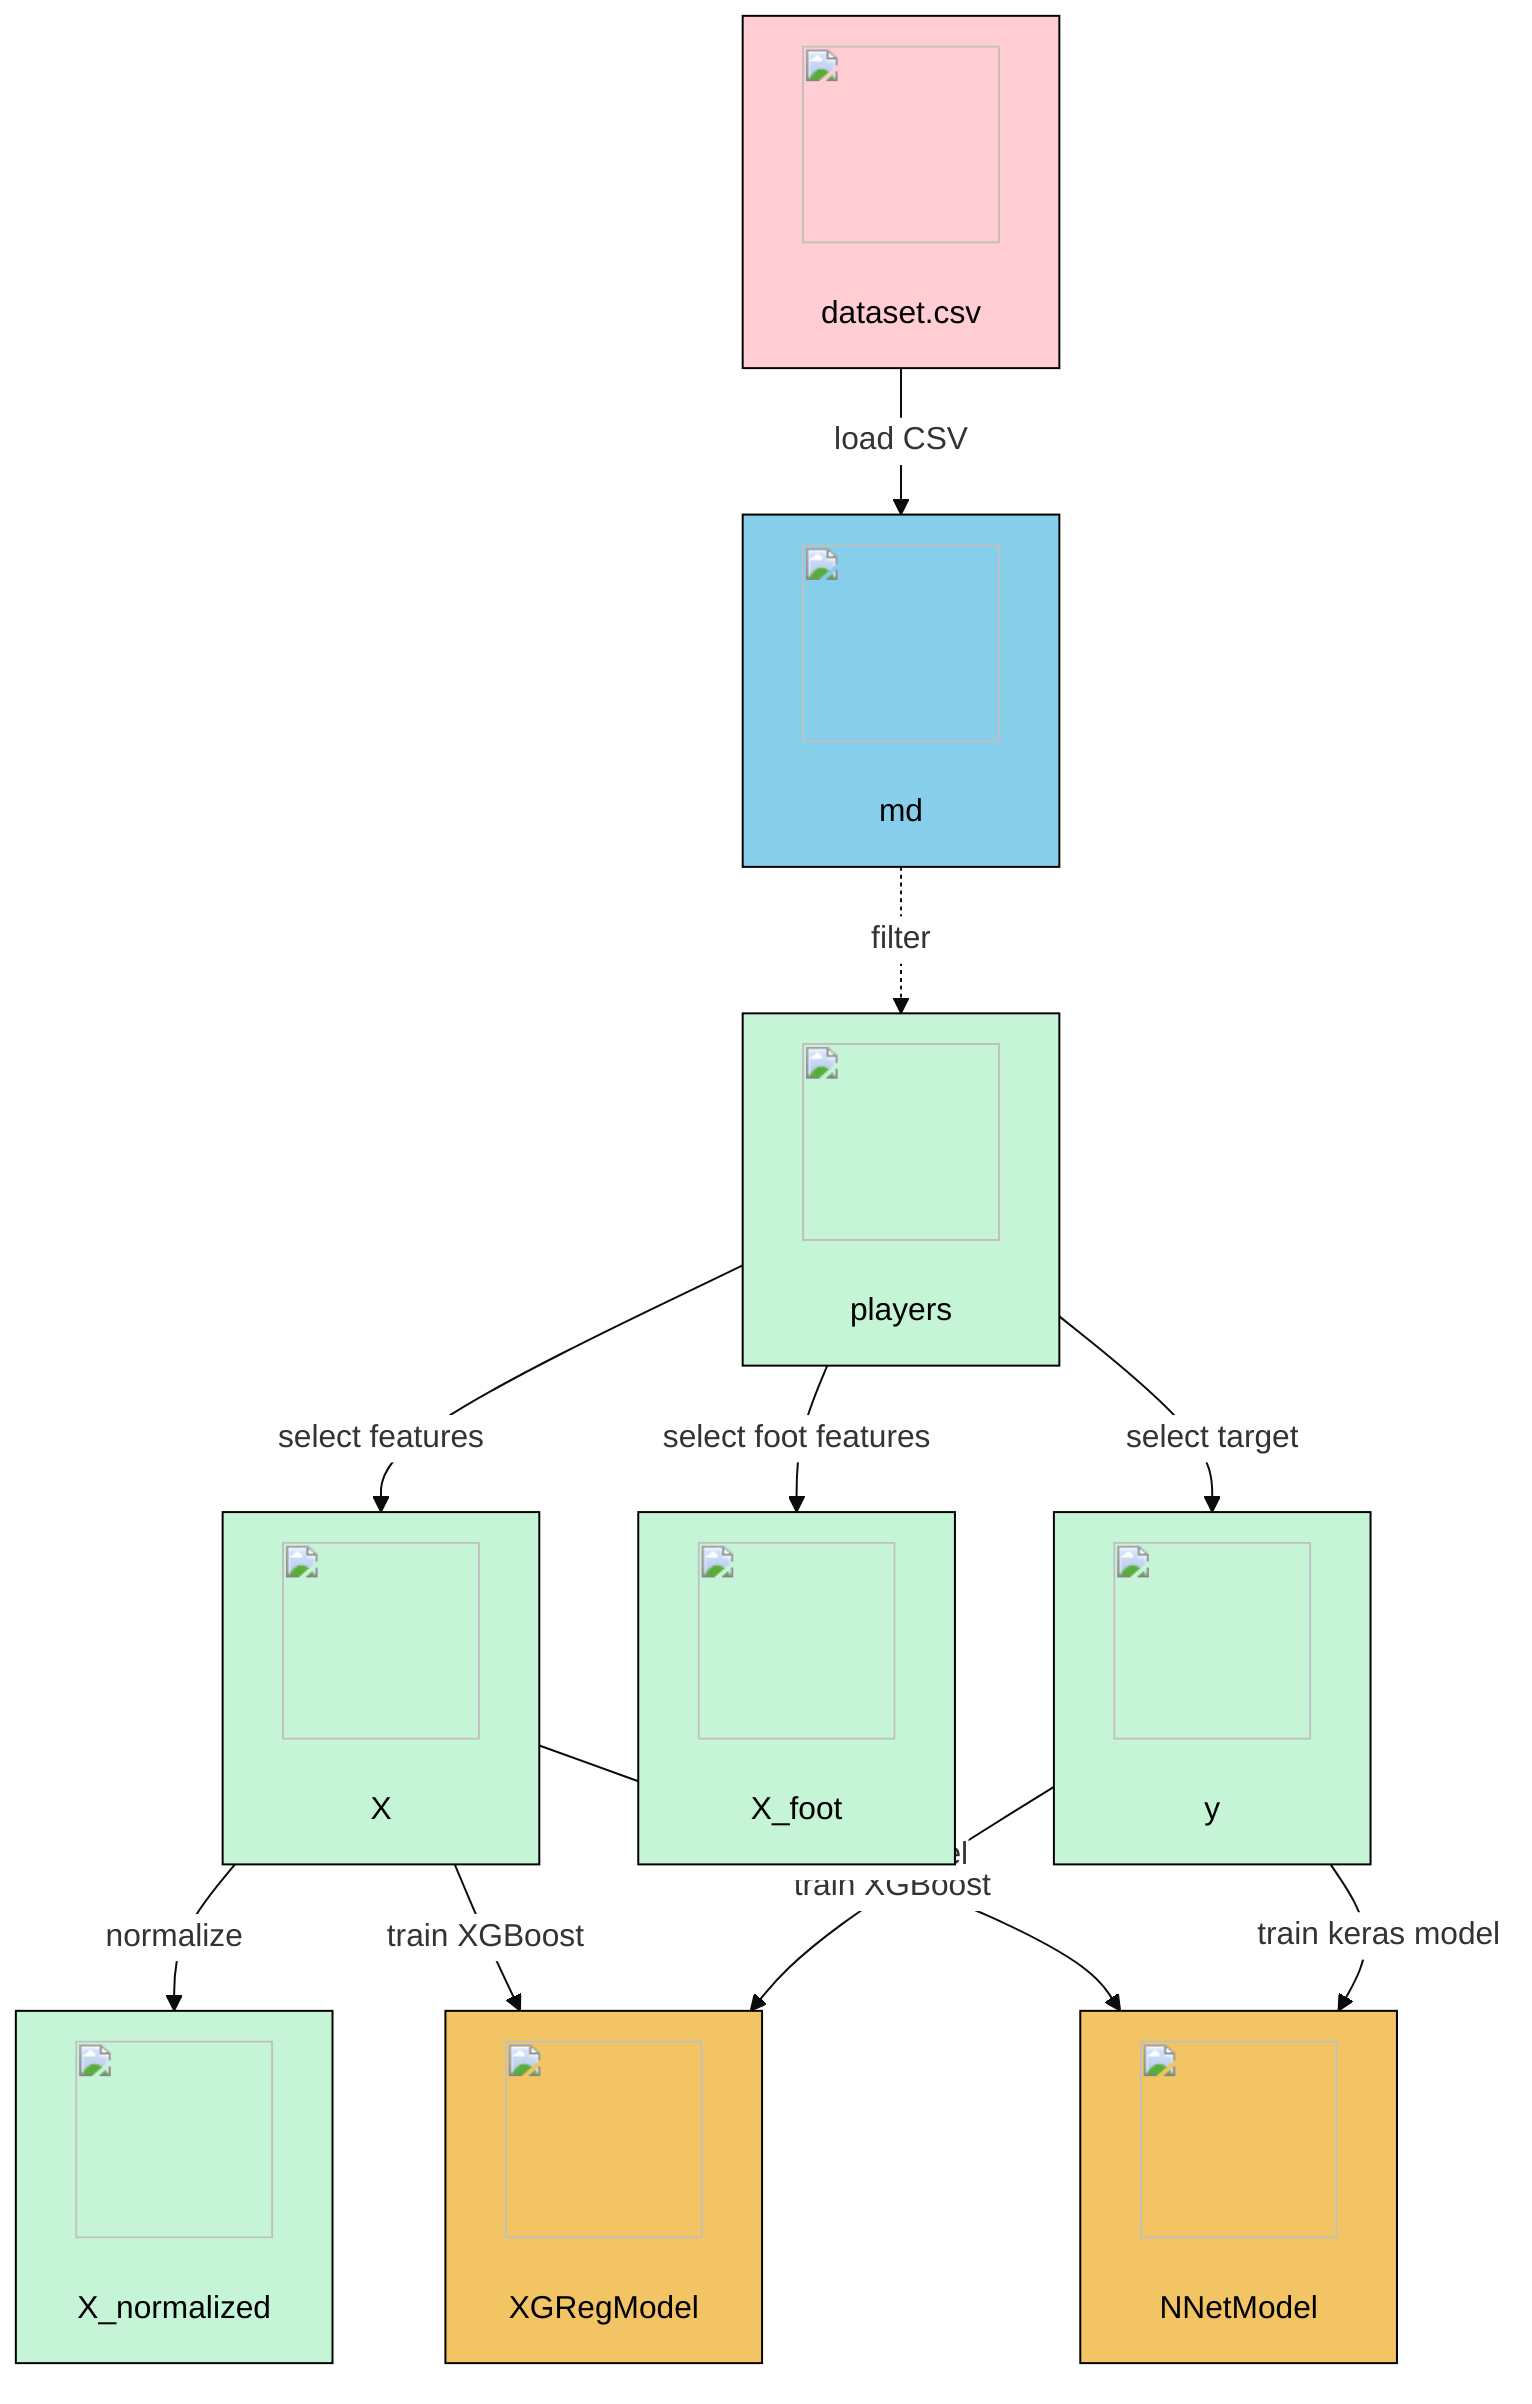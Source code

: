 %%{init: {'theme': 'base', 'themeVariables': {'primaryColor': '#ffcc00', 'edgeLabelBackground':'#ffffff', 'tertiaryColor': '#fff'}}}%%
flowchart TD
    md["<img src='icons/table.svg' width=100 height=100/> <br/> md"]:::dataNode
    dataset["<img src='icons/file.svg' width=100 height=100/> <br/> dataset.csv"]:::dataSource -->|"load CSV"| md
    players["<img src='icons/table.svg' width=100 height=100/> <br/> players"]:::processNode
    md -.->|"filter"| players
    X["<img src='icons/column_split.svg' width=100 height=100/> <br/> X"]:::processNode
    players -->|"select features"| X
    X_foot["<img src='icons/column_split.svg' width=100 height=100/> <br/> X_foot"]:::processNode
    players -->|"select foot features"| X_foot
    y["<img src='icons/column_split.svg' width=100 height=100/> <br/> y"]:::processNode
    players -->|"select target"| y
    X_normalized["<img src='icons/column_split.svg' width=100 height=100/> <br/> X_normalized"]:::processNode
    X -->|"normalize"| X_normalized
    XGRegModel["<img src='icons/brain.svg' width=100 height=100/> <br/> XGRegModel"]:::modelNode
    X & y -->|"train XGBoost"| XGRegModel
    NNetModel["<img src='icons/brain.svg' width=100 height=100/> <br/> NNetModel"]:::modelNode
    X & y -->|"train keras model"| NNetModel

    classDef dataNode fill:#87CEEB,stroke:#000,color:#000;
    classDef processNode fill:#C6F4D6,stroke:#000,color:#000;
    classDef modelNode fill:#F2C464,stroke:#000,color:#000;
    classDef dataSource fill:#FFCDD2,stroke:#000,color:#000;